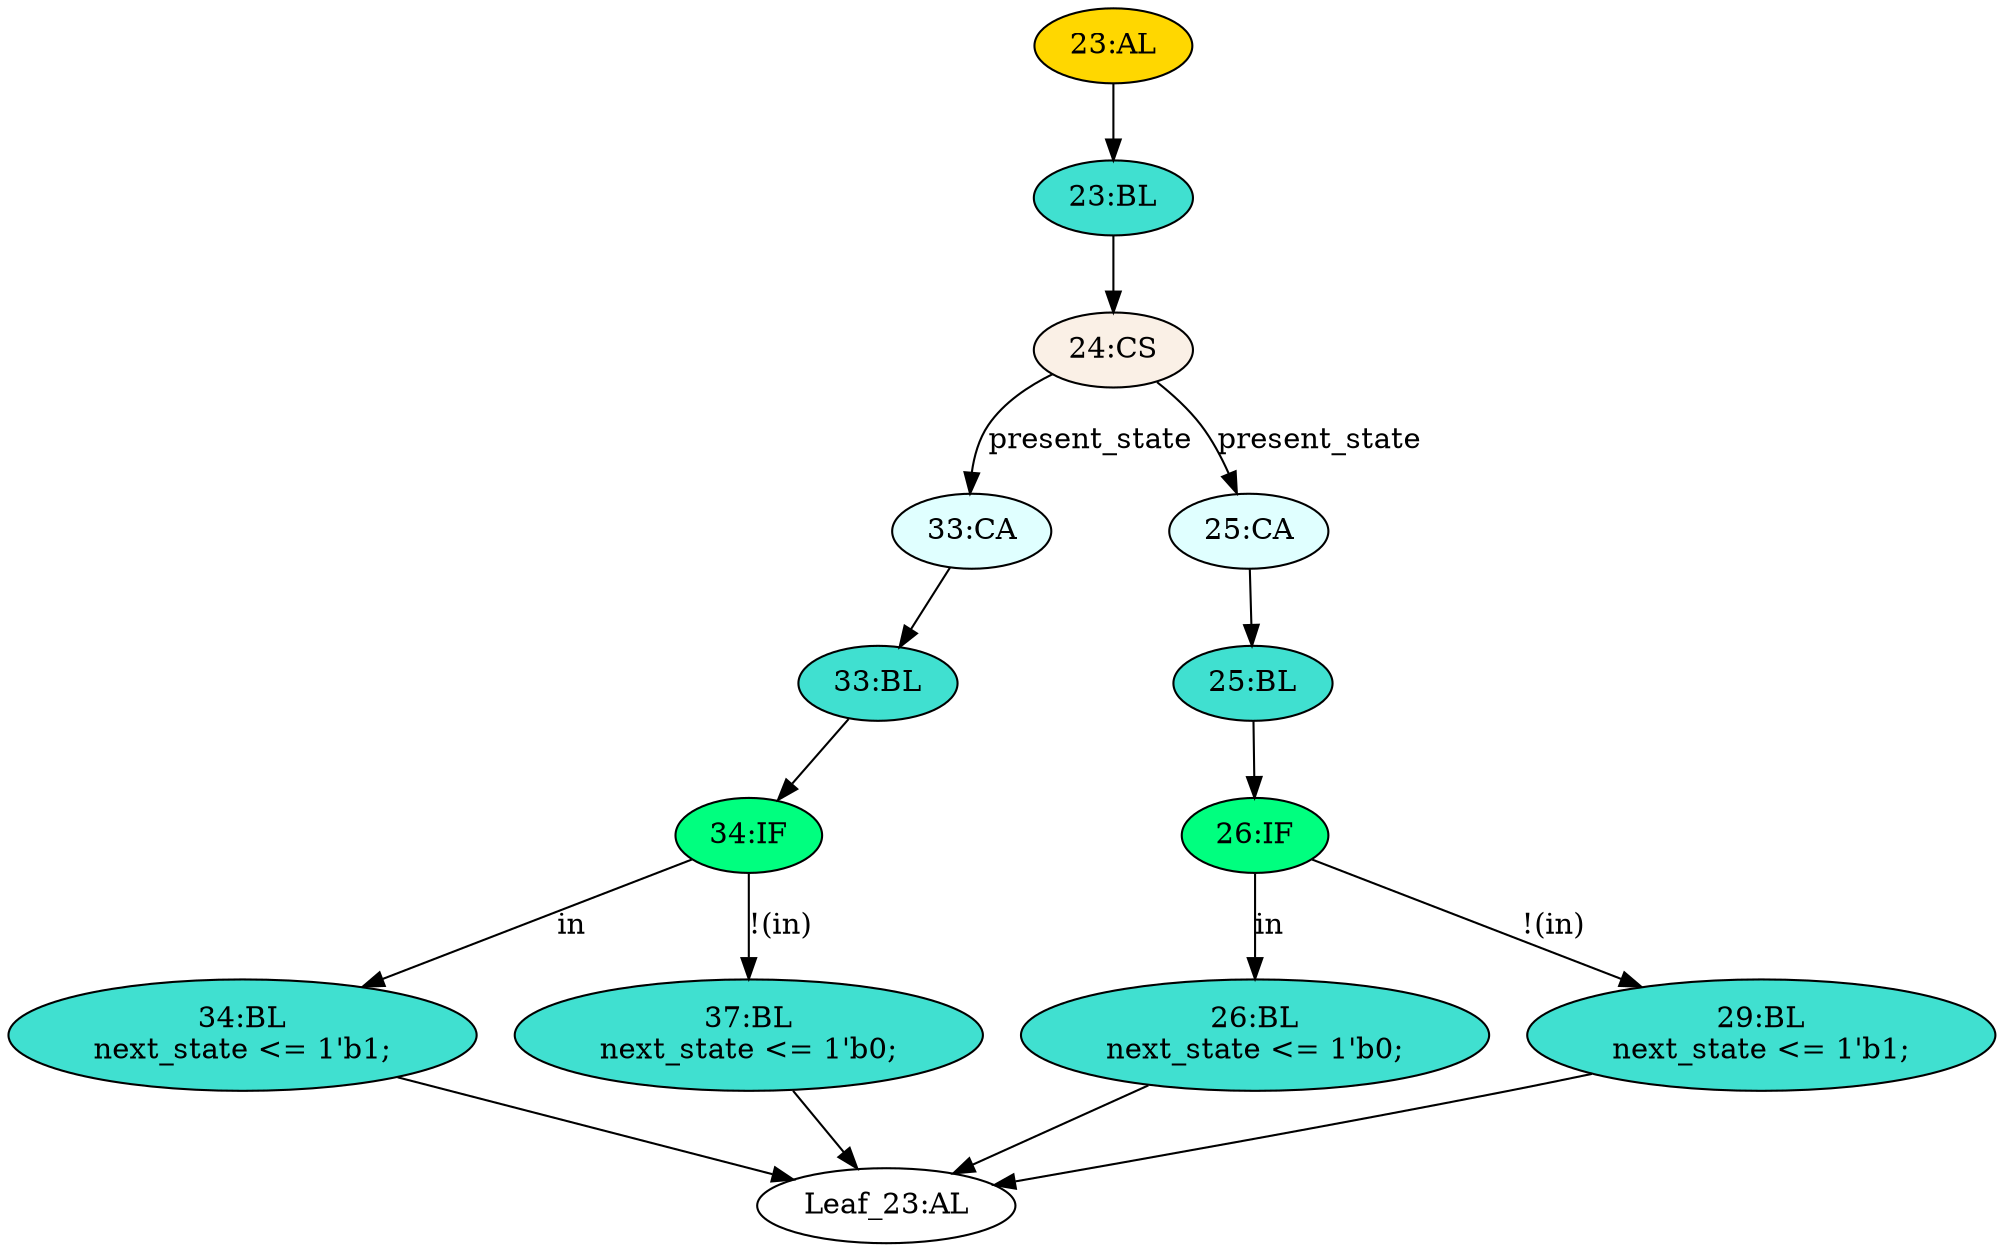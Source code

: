 strict digraph "" {
	node [label="\N"];
	"33:BL"	[ast="<pyverilog.vparser.ast.Block object at 0x7fa5bd71c210>",
		fillcolor=turquoise,
		label="33:BL",
		statements="[]",
		style=filled,
		typ=Block];
	"34:IF"	[ast="<pyverilog.vparser.ast.IfStatement object at 0x7fa5bd71c290>",
		fillcolor=springgreen,
		label="34:IF",
		statements="[]",
		style=filled,
		typ=IfStatement];
	"33:BL" -> "34:IF"	[cond="[]",
		lineno=None];
	"Leaf_23:AL"	[def_var="['next_state']",
		label="Leaf_23:AL"];
	"33:CA"	[ast="<pyverilog.vparser.ast.Case object at 0x7fa5bd71ca50>",
		fillcolor=lightcyan,
		label="33:CA",
		statements="[]",
		style=filled,
		typ=Case];
	"33:CA" -> "33:BL"	[cond="[]",
		lineno=None];
	"25:CA"	[ast="<pyverilog.vparser.ast.Case object at 0x7fa5bd71cb10>",
		fillcolor=lightcyan,
		label="25:CA",
		statements="[]",
		style=filled,
		typ=Case];
	"25:BL"	[ast="<pyverilog.vparser.ast.Block object at 0x7fa5bd71cb90>",
		fillcolor=turquoise,
		label="25:BL",
		statements="[]",
		style=filled,
		typ=Block];
	"25:CA" -> "25:BL"	[cond="[]",
		lineno=None];
	"26:BL"	[ast="<pyverilog.vparser.ast.Block object at 0x7fa5bd71c890>",
		fillcolor=turquoise,
		label="26:BL
next_state <= 1'b0;",
		statements="[<pyverilog.vparser.ast.NonblockingSubstitution object at 0x7fa5bd71c8d0>]",
		style=filled,
		typ=Block];
	"26:BL" -> "Leaf_23:AL"	[cond="[]",
		lineno=None];
	"24:CS"	[ast="<pyverilog.vparser.ast.CaseStatement object at 0x7fa5bd71cc50>",
		fillcolor=linen,
		label="24:CS",
		statements="[]",
		style=filled,
		typ=CaseStatement];
	"24:CS" -> "33:CA"	[cond="['present_state']",
		label=present_state,
		lineno=24];
	"24:CS" -> "25:CA"	[cond="['present_state']",
		label=present_state,
		lineno=24];
	"26:IF"	[ast="<pyverilog.vparser.ast.IfStatement object at 0x7fa5bd71c6d0>",
		fillcolor=springgreen,
		label="26:IF",
		statements="[]",
		style=filled,
		typ=IfStatement];
	"26:IF" -> "26:BL"	[cond="['in']",
		label=in,
		lineno=26];
	"29:BL"	[ast="<pyverilog.vparser.ast.Block object at 0x7fa5bd71c710>",
		fillcolor=turquoise,
		label="29:BL
next_state <= 1'b1;",
		statements="[<pyverilog.vparser.ast.NonblockingSubstitution object at 0x7fa5bd71c750>]",
		style=filled,
		typ=Block];
	"26:IF" -> "29:BL"	[cond="['in']",
		label="!(in)",
		lineno=26];
	"23:AL"	[ast="<pyverilog.vparser.ast.Always object at 0x7fa5bd71cd90>",
		clk_sens=False,
		fillcolor=gold,
		label="23:AL",
		sens="['present_state', 'in']",
		statements="[]",
		style=filled,
		typ=Always,
		use_var="['present_state', 'in']"];
	"23:BL"	[ast="<pyverilog.vparser.ast.Block object at 0x7fa5bd71cf50>",
		fillcolor=turquoise,
		label="23:BL",
		statements="[]",
		style=filled,
		typ=Block];
	"23:AL" -> "23:BL"	[cond="[]",
		lineno=None];
	"25:BL" -> "26:IF"	[cond="[]",
		lineno=None];
	"34:BL"	[ast="<pyverilog.vparser.ast.Block object at 0x7fa5bd71c510>",
		fillcolor=turquoise,
		label="34:BL
next_state <= 1'b1;",
		statements="[<pyverilog.vparser.ast.NonblockingSubstitution object at 0x7fa5bd71c550>]",
		style=filled,
		typ=Block];
	"34:IF" -> "34:BL"	[cond="['in']",
		label=in,
		lineno=34];
	"37:BL"	[ast="<pyverilog.vparser.ast.Block object at 0x7fa5bd71c310>",
		fillcolor=turquoise,
		label="37:BL
next_state <= 1'b0;",
		statements="[<pyverilog.vparser.ast.NonblockingSubstitution object at 0x7fa5bd71c350>]",
		style=filled,
		typ=Block];
	"34:IF" -> "37:BL"	[cond="['in']",
		label="!(in)",
		lineno=34];
	"34:BL" -> "Leaf_23:AL"	[cond="[]",
		lineno=None];
	"29:BL" -> "Leaf_23:AL"	[cond="[]",
		lineno=None];
	"23:BL" -> "24:CS"	[cond="[]",
		lineno=None];
	"37:BL" -> "Leaf_23:AL"	[cond="[]",
		lineno=None];
}
